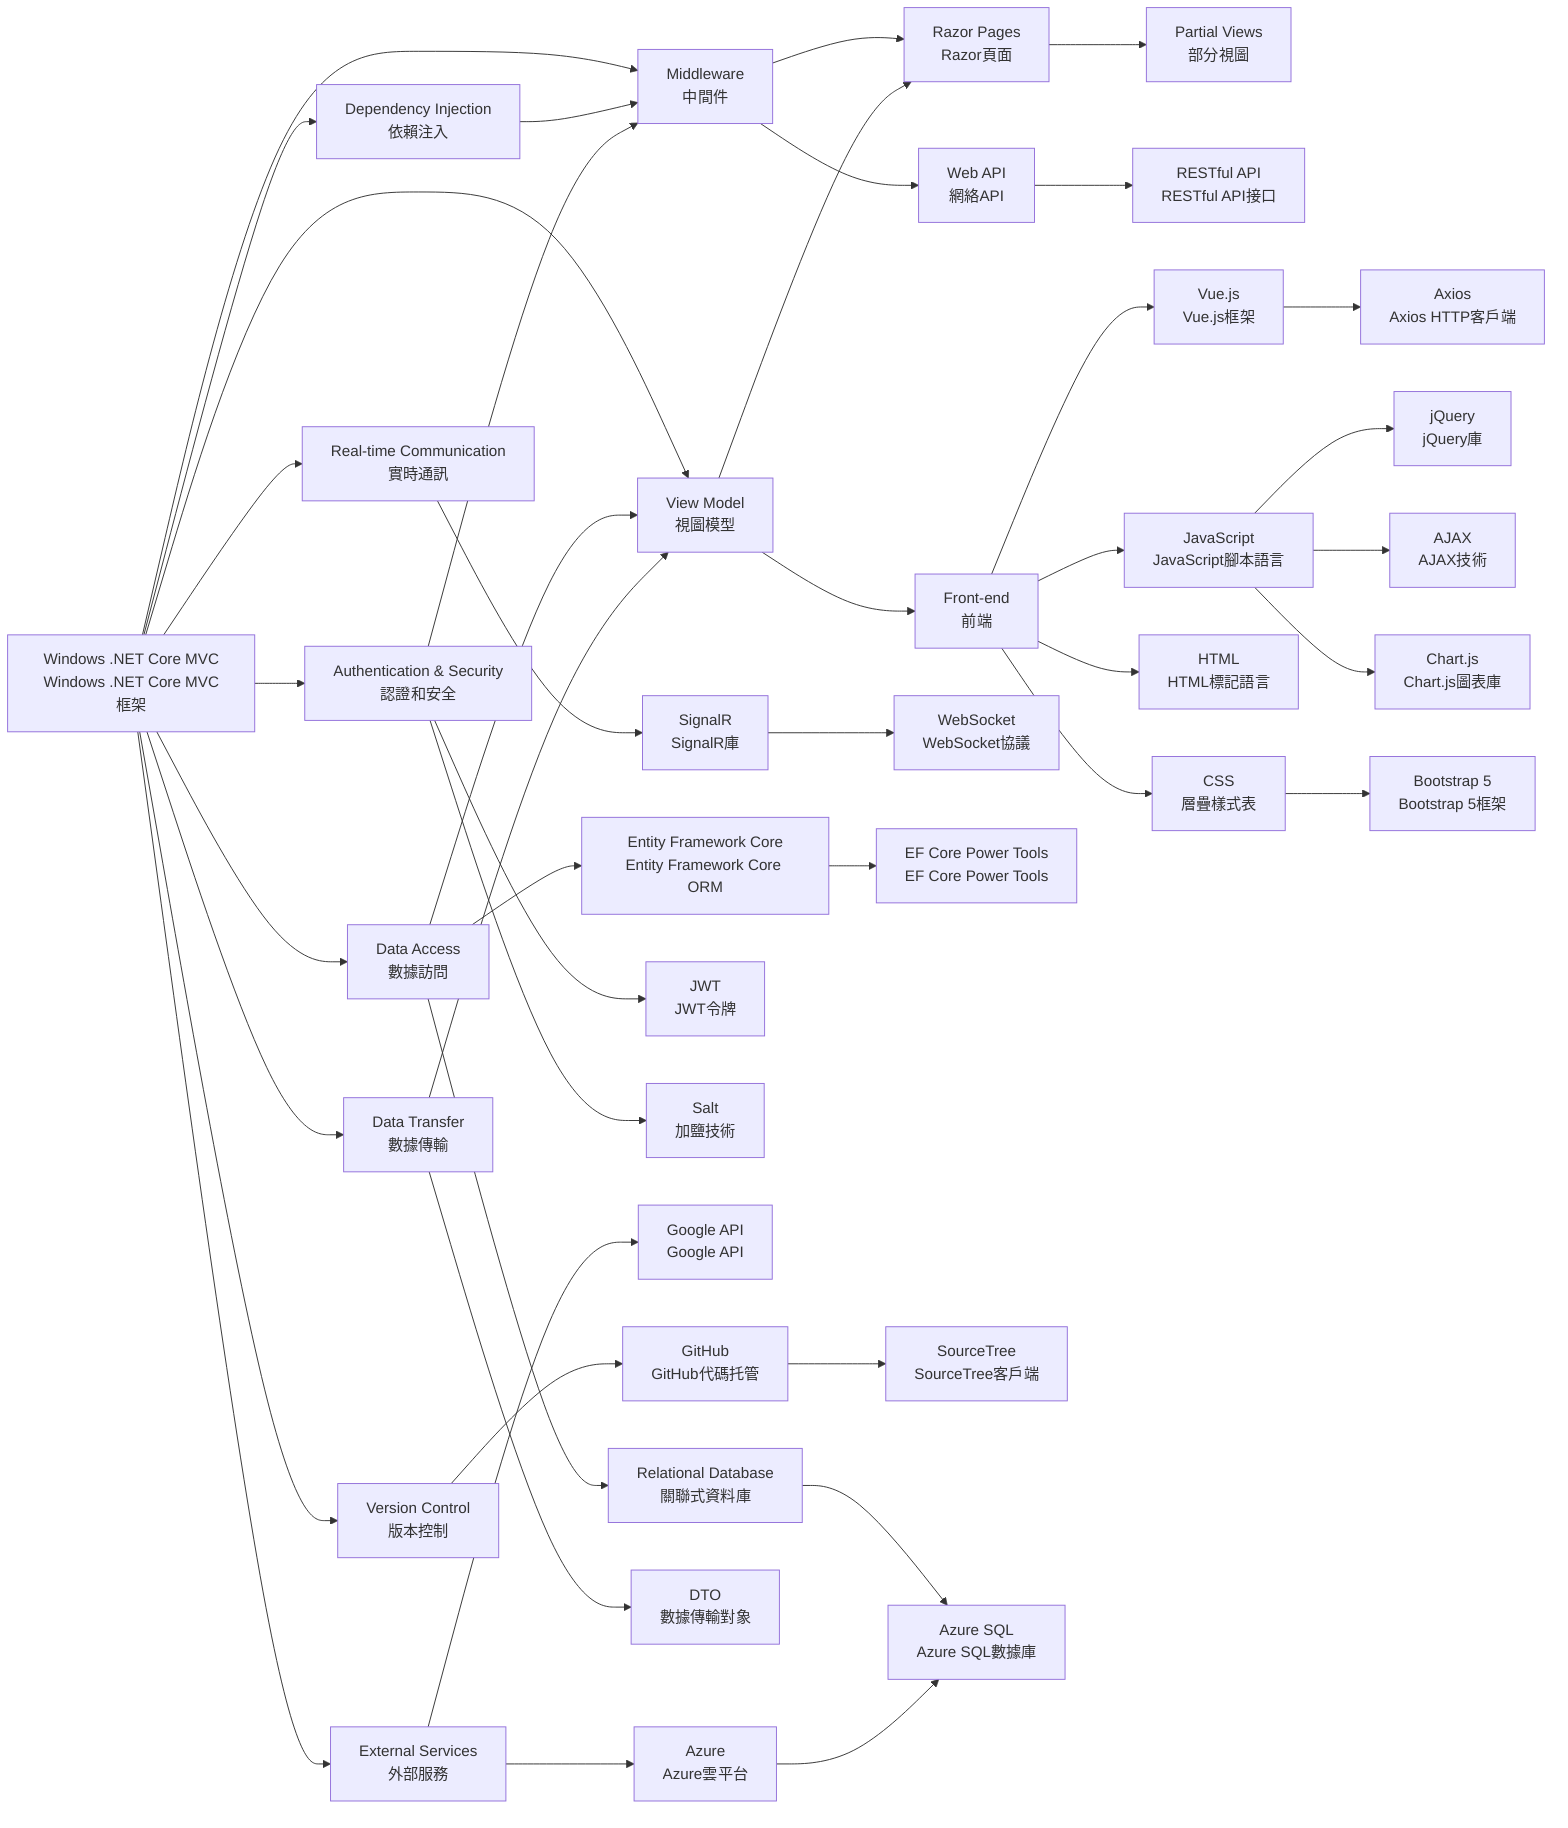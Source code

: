graph LR
          A[Windows .NET Core MVC<br>Windows .NET Core MVC框架] --> MW[Middleware<br>中間件]
    MW --> B[Web API<br>網絡API]
    MW --> C[Razor Pages<br>Razor頁面]
    C --> CP[Partial Views<br>部分視圖]
    B --> D[RESTful API<br>RESTful API接口]
    A --> E[Dependency Injection<br>依賴注入]
    E --> MW
    A --> VM[View Model<br>視圖模型]
    VM --> C
    VM --> F[Front-end<br>前端]
    F --> G[Vue.js<br>Vue.js框架]
    F --> H[JavaScript<br>JavaScript腳本語言]
    F --> I[HTML<br>HTML標記語言]
    F --> CSS[CSS<br>層疊樣式表]
    CSS --> BS[Bootstrap 5<br>Bootstrap 5框架]
    G --> J[Axios<br>Axios HTTP客戶端]
    H --> K[jQuery<br>jQuery庫]
    H --> L[AJAX<br>AJAX技術]
    H --> M[Chart.js<br>Chart.js圖表庫]
    A --> N[Real-time Communication<br>實時通訊]
    N --> O[SignalR<br>SignalR庫]
    O --> P[WebSocket<br>WebSocket協議]
    A --> Q[Data Access<br>數據訪問]
    Q --> R[Entity Framework Core<br>Entity Framework Core ORM]
    R --> S[EF Core Power Tools<br>EF Core Power Tools]
    A --> T[Authentication & Security<br>認證和安全]
    T --> U[JWT<br>JWT令牌]
    T --> V[Salt<br>加鹽技術]
    T --> MW
    A --> W[External Services<br>外部服務]
    W --> X[Google API<br>Google API]
    W --> Y[Azure<br>Azure雲平台]
    A --> Z[Version Control<br>版本控制]
    Z --> AA[GitHub<br>GitHub代碼托管]
    AA --> AB[SourceTree<br>SourceTree客戶端]
    A --> AC[Data Transfer<br>數據傳輸]
    AC --> AD[DTO<br>數據傳輸對象]
    Q --> VM
    AC --> VM
    Q --> RDB[Relational Database<br>關聯式資料庫]
    RDB --> ASQL[Azure SQL<br>Azure SQL數據庫]
    Y --> ASQL